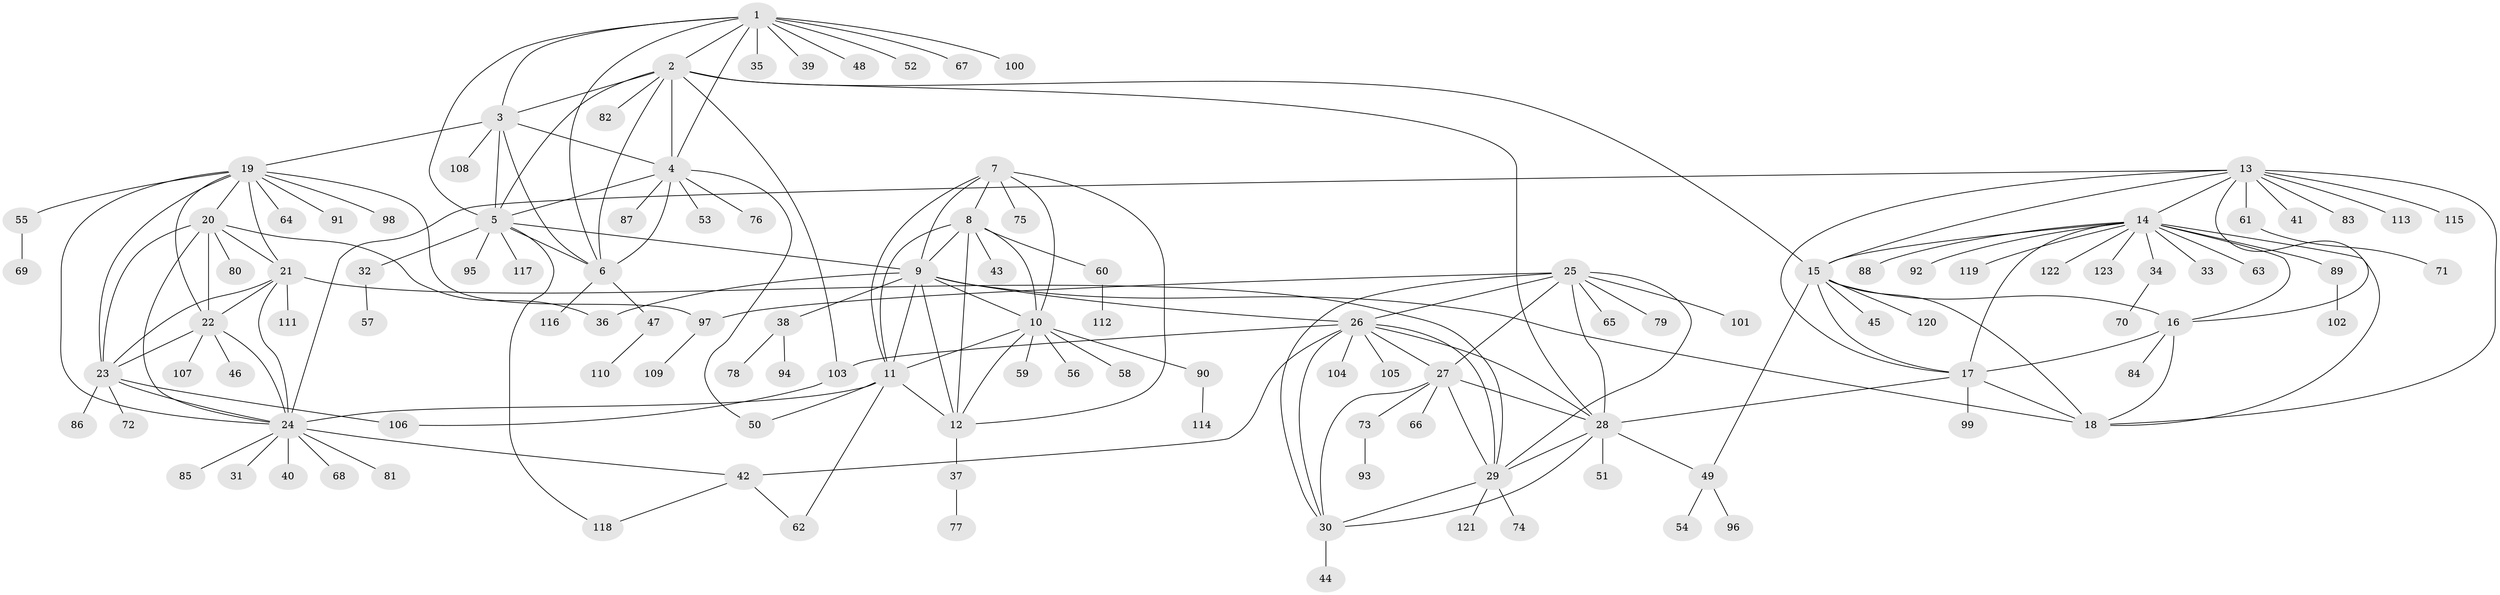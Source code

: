 // coarse degree distribution, {13: 0.020618556701030927, 9: 0.041237113402061855, 8: 0.05154639175257732, 4: 0.041237113402061855, 10: 0.020618556701030927, 11: 0.020618556701030927, 6: 0.010309278350515464, 1: 0.711340206185567, 2: 0.07216494845360824, 3: 0.010309278350515464}
// Generated by graph-tools (version 1.1) at 2025/42/03/06/25 10:42:11]
// undirected, 123 vertices, 187 edges
graph export_dot {
graph [start="1"]
  node [color=gray90,style=filled];
  1;
  2;
  3;
  4;
  5;
  6;
  7;
  8;
  9;
  10;
  11;
  12;
  13;
  14;
  15;
  16;
  17;
  18;
  19;
  20;
  21;
  22;
  23;
  24;
  25;
  26;
  27;
  28;
  29;
  30;
  31;
  32;
  33;
  34;
  35;
  36;
  37;
  38;
  39;
  40;
  41;
  42;
  43;
  44;
  45;
  46;
  47;
  48;
  49;
  50;
  51;
  52;
  53;
  54;
  55;
  56;
  57;
  58;
  59;
  60;
  61;
  62;
  63;
  64;
  65;
  66;
  67;
  68;
  69;
  70;
  71;
  72;
  73;
  74;
  75;
  76;
  77;
  78;
  79;
  80;
  81;
  82;
  83;
  84;
  85;
  86;
  87;
  88;
  89;
  90;
  91;
  92;
  93;
  94;
  95;
  96;
  97;
  98;
  99;
  100;
  101;
  102;
  103;
  104;
  105;
  106;
  107;
  108;
  109;
  110;
  111;
  112;
  113;
  114;
  115;
  116;
  117;
  118;
  119;
  120;
  121;
  122;
  123;
  1 -- 2;
  1 -- 3;
  1 -- 4;
  1 -- 5;
  1 -- 6;
  1 -- 35;
  1 -- 39;
  1 -- 48;
  1 -- 52;
  1 -- 67;
  1 -- 100;
  2 -- 3;
  2 -- 4;
  2 -- 5;
  2 -- 6;
  2 -- 15;
  2 -- 28;
  2 -- 82;
  2 -- 103;
  3 -- 4;
  3 -- 5;
  3 -- 6;
  3 -- 19;
  3 -- 108;
  4 -- 5;
  4 -- 6;
  4 -- 50;
  4 -- 53;
  4 -- 76;
  4 -- 87;
  5 -- 6;
  5 -- 9;
  5 -- 32;
  5 -- 95;
  5 -- 117;
  5 -- 118;
  6 -- 47;
  6 -- 116;
  7 -- 8;
  7 -- 9;
  7 -- 10;
  7 -- 11;
  7 -- 12;
  7 -- 75;
  8 -- 9;
  8 -- 10;
  8 -- 11;
  8 -- 12;
  8 -- 43;
  8 -- 60;
  9 -- 10;
  9 -- 11;
  9 -- 12;
  9 -- 18;
  9 -- 26;
  9 -- 36;
  9 -- 38;
  10 -- 11;
  10 -- 12;
  10 -- 56;
  10 -- 58;
  10 -- 59;
  10 -- 90;
  11 -- 12;
  11 -- 24;
  11 -- 50;
  11 -- 62;
  12 -- 37;
  13 -- 14;
  13 -- 15;
  13 -- 16;
  13 -- 17;
  13 -- 18;
  13 -- 24;
  13 -- 41;
  13 -- 61;
  13 -- 83;
  13 -- 113;
  13 -- 115;
  14 -- 15;
  14 -- 16;
  14 -- 17;
  14 -- 18;
  14 -- 33;
  14 -- 34;
  14 -- 63;
  14 -- 88;
  14 -- 89;
  14 -- 92;
  14 -- 119;
  14 -- 122;
  14 -- 123;
  15 -- 16;
  15 -- 17;
  15 -- 18;
  15 -- 45;
  15 -- 49;
  15 -- 120;
  16 -- 17;
  16 -- 18;
  16 -- 84;
  17 -- 18;
  17 -- 28;
  17 -- 99;
  19 -- 20;
  19 -- 21;
  19 -- 22;
  19 -- 23;
  19 -- 24;
  19 -- 55;
  19 -- 64;
  19 -- 91;
  19 -- 97;
  19 -- 98;
  20 -- 21;
  20 -- 22;
  20 -- 23;
  20 -- 24;
  20 -- 36;
  20 -- 80;
  21 -- 22;
  21 -- 23;
  21 -- 24;
  21 -- 29;
  21 -- 111;
  22 -- 23;
  22 -- 24;
  22 -- 46;
  22 -- 107;
  23 -- 24;
  23 -- 72;
  23 -- 86;
  23 -- 106;
  24 -- 31;
  24 -- 40;
  24 -- 42;
  24 -- 68;
  24 -- 81;
  24 -- 85;
  25 -- 26;
  25 -- 27;
  25 -- 28;
  25 -- 29;
  25 -- 30;
  25 -- 65;
  25 -- 79;
  25 -- 97;
  25 -- 101;
  26 -- 27;
  26 -- 28;
  26 -- 29;
  26 -- 30;
  26 -- 42;
  26 -- 103;
  26 -- 104;
  26 -- 105;
  27 -- 28;
  27 -- 29;
  27 -- 30;
  27 -- 66;
  27 -- 73;
  28 -- 29;
  28 -- 30;
  28 -- 49;
  28 -- 51;
  29 -- 30;
  29 -- 74;
  29 -- 121;
  30 -- 44;
  32 -- 57;
  34 -- 70;
  37 -- 77;
  38 -- 78;
  38 -- 94;
  42 -- 62;
  42 -- 118;
  47 -- 110;
  49 -- 54;
  49 -- 96;
  55 -- 69;
  60 -- 112;
  61 -- 71;
  73 -- 93;
  89 -- 102;
  90 -- 114;
  97 -- 109;
  103 -- 106;
}
